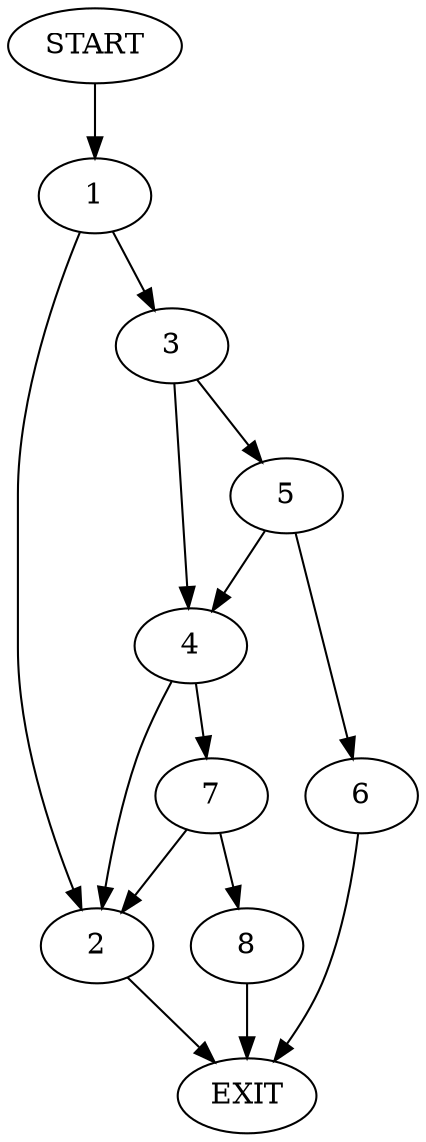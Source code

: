 digraph {
0 [label="START"]
9 [label="EXIT"]
0 -> 1
1 -> 2
1 -> 3
2 -> 9
3 -> 4
3 -> 5
5 -> 6
5 -> 4
4 -> 2
4 -> 7
6 -> 9
7 -> 2
7 -> 8
8 -> 9
}
